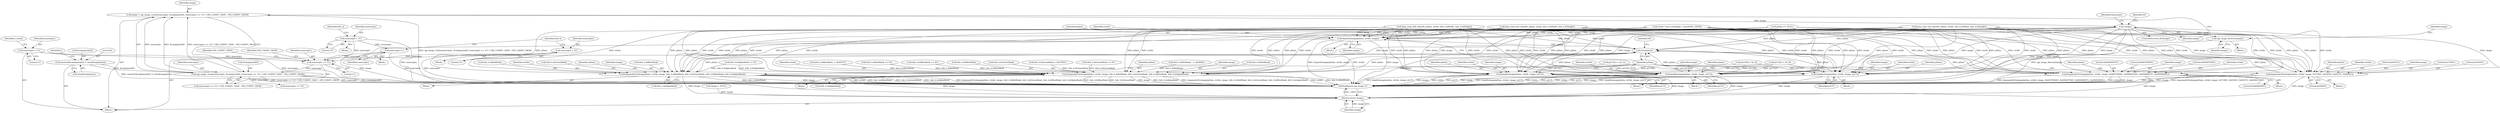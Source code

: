 digraph "0_openjpeg_da940424816e11d624362ce080bc026adffa26e8@API" {
"1000651" [label="(Call,image = opj_image_create(numcmpts, &cmptparm[0], (numcmpts == 1U) ? OPJ_CLRSPC_GRAY : OPJ_CLRSPC_SRGB))"];
"1000653" [label="(Call,opj_image_create(numcmpts, &cmptparm[0], (numcmpts == 1U) ? OPJ_CLRSPC_GRAY : OPJ_CLRSPC_SRGB))"];
"1000660" [label="(Call,numcmpts == 1U)"];
"1000140" [label="(Call,numcmpts = 1U)"];
"1000354" [label="(Call,numcmpts++)"];
"1000338" [label="(Call,numcmpts = 3U)"];
"1000333" [label="(Call,numcmpts = 3U)"];
"1000572" [label="(Call,memset(&cmptparm[0], 0, sizeof(cmptparm)))"];
"1000666" [label="(Call,!image)"];
"1000762" [label="(Call,bmp24toimage(pData, stride, image))"];
"1000974" [label="(Call,free(pData))"];
"1000978" [label="(Return,return image;)"];
"1000780" [label="(Call,bmp8toimage(pData, stride, image, pLUT))"];
"1000799" [label="(Call,bmp8toimage(pData, stride, image, pLUT))"];
"1000818" [label="(Call,bmp8toimage(pData, stride, image, pLUT))"];
"1000837" [label="(Call,bmpmask32toimage(pData, stride, image, 0x00FF0000U, 0x0000FF00U, 0x000000FFU, 0x00000000U))"];
"1000859" [label="(Call,bmpmask32toimage(pData, stride, image, Info_h.biRedMask, Info_h.biGreenMask, Info_h.biBlueMask, Info_h.biAlphaMask))"];
"1000889" [label="(Call,bmpmask16toimage(pData, stride, image, 0x7C00U, 0x03E0U, 0x001FU, 0x0000U))"];
"1000945" [label="(Call,bmpmask16toimage(pData, stride, image, Info_h.biRedMask, Info_h.biGreenMask, Info_h.biBlueMask, Info_h.biAlphaMask))"];
"1000963" [label="(Call,opj_image_destroy(image))"];
"1000779" [label="(Block,)"];
"1000339" [label="(Identifier,numcmpts)"];
"1000780" [label="(Call,bmp8toimage(pData, stride, image, pLUT))"];
"1000966" [label="(Identifier,image)"];
"1000977" [label="(Identifier,IN)"];
"1000913" [label="(Call,Info_h.biRedMask == 0U)"];
"1000782" [label="(Identifier,stride)"];
"1000801" [label="(Identifier,stride)"];
"1000515" [label="(Call,bmp_read_raw_data(IN, pData, stride, Info_h.biWidth, Info_h.biHeight))"];
"1000890" [label="(Identifier,pData)"];
"1000924" [label="(Call,Info_h.biBlueMask == 0U)"];
"1000353" [label="(Block,)"];
"1000651" [label="(Call,image = opj_image_create(numcmpts, &cmptparm[0], (numcmpts == 1U) ? OPJ_CLRSPC_GRAY : OPJ_CLRSPC_SRGB))"];
"1000858" [label="(Block,)"];
"1000652" [label="(Identifier,image)"];
"1000910" [label="(Block,)"];
"1000861" [label="(Identifier,stride)"];
"1000653" [label="(Call,opj_image_create(numcmpts, &cmptparm[0], (numcmpts == 1U) ? OPJ_CLRSPC_GRAY : OPJ_CLRSPC_SRGB))"];
"1000836" [label="(Block,)"];
"1000838" [label="(Identifier,pData)"];
"1000145" [label="(Identifier,l_result)"];
"1000955" [label="(Call,Info_h.biBlueMask)"];
"1000974" [label="(Call,free(pData))"];
"1000655" [label="(Call,&cmptparm[0])"];
"1000891" [label="(Identifier,stride)"];
"1000124" [label="(Block,)"];
"1000360" [label="(Identifier,Info_h)"];
"1000582" [label="(Identifier,i)"];
"1000762" [label="(Call,bmp24toimage(pData, stride, image))"];
"1000818" [label="(Call,bmp8toimage(pData, stride, image, pLUT))"];
"1000761" [label="(Block,)"];
"1000975" [label="(Identifier,pData)"];
"1000477" [label="(Call,stride * Info_h.biHeight * sizeof(OPJ_UINT8))"];
"1000666" [label="(Call,!image)"];
"1000965" [label="(Call,image = NULL)"];
"1000945" [label="(Call,bmpmask16toimage(pData, stride, image, Info_h.biRedMask, Info_h.biGreenMask, Info_h.biBlueMask, Info_h.biAlphaMask))"];
"1000980" [label="(MethodReturn,opj_image_t*)"];
"1000664" [label="(Identifier,OPJ_CLRSPC_SRGB)"];
"1000952" [label="(Call,Info_h.biGreenMask)"];
"1000866" [label="(Call,Info_h.biGreenMask)"];
"1000162" [label="(Call,pLUT[2] = lut_B)"];
"1000140" [label="(Call,numcmpts = 1U)"];
"1000935" [label="(Call,Info_h.biGreenMask = 0x07E0U)"];
"1000783" [label="(Identifier,image)"];
"1000958" [label="(Call,Info_h.biAlphaMask)"];
"1000860" [label="(Identifier,pData)"];
"1000665" [label="(ControlStructure,if(!image))"];
"1000821" [label="(Identifier,image)"];
"1000844" [label="(Literal,0x00000000U)"];
"1000784" [label="(Identifier,pLUT)"];
"1000896" [label="(Literal,0x0000U)"];
"1000919" [label="(Call,Info_h.biGreenMask == 0U)"];
"1000764" [label="(Identifier,stride)"];
"1000654" [label="(Identifier,numcmpts)"];
"1000573" [label="(Call,&cmptparm[0])"];
"1000765" [label="(Identifier,image)"];
"1000862" [label="(Identifier,image)"];
"1000843" [label="(Literal,0x000000FFU)"];
"1000895" [label="(Literal,0x001FU)"];
"1000962" [label="(Block,)"];
"1000841" [label="(Literal,0x00FF0000U)"];
"1000577" [label="(Literal,0)"];
"1000840" [label="(Identifier,image)"];
"1000338" [label="(Call,numcmpts = 3U)"];
"1000763" [label="(Identifier,pData)"];
"1000820" [label="(Identifier,stride)"];
"1000803" [label="(Identifier,pLUT)"];
"1000892" [label="(Identifier,image)"];
"1000332" [label="(Block,)"];
"1000869" [label="(Call,Info_h.biBlueMask)"];
"1000677" [label="(Identifier,numcmpts)"];
"1000529" [label="(Call,bmp_read_rle8_data(IN, pData, stride, Info_h.biWidth, Info_h.biHeight))"];
"1000660" [label="(Call,numcmpts == 1U)"];
"1000670" [label="(Identifier,IN)"];
"1000802" [label="(Identifier,image)"];
"1000141" [label="(Identifier,numcmpts)"];
"1000819" [label="(Identifier,pData)"];
"1000946" [label="(Identifier,pData)"];
"1000888" [label="(Block,)"];
"1000799" [label="(Call,bmp8toimage(pData, stride, image, pLUT))"];
"1000800" [label="(Identifier,pData)"];
"1000964" [label="(Identifier,image)"];
"1000842" [label="(Literal,0x0000FF00U)"];
"1000572" [label="(Call,memset(&cmptparm[0], 0, sizeof(cmptparm)))"];
"1000930" [label="(Call,Info_h.biRedMask   = 0xF800U)"];
"1000659" [label="(Call,(numcmpts == 1U) ? OPJ_CLRSPC_GRAY : OPJ_CLRSPC_SRGB)"];
"1000676" [label="(Call,numcmpts == 4U)"];
"1000822" [label="(Identifier,pLUT)"];
"1000667" [label="(Identifier,image)"];
"1000157" [label="(Call,pLUT[1] = lut_G)"];
"1000859" [label="(Call,bmpmask32toimage(pData, stride, image, Info_h.biRedMask, Info_h.biGreenMask, Info_h.biBlueMask, Info_h.biAlphaMask))"];
"1000661" [label="(Identifier,numcmpts)"];
"1000334" [label="(Identifier,numcmpts)"];
"1000662" [label="(Literal,1U)"];
"1000893" [label="(Literal,0x7C00U)"];
"1000355" [label="(Identifier,numcmpts)"];
"1000543" [label="(Call,bmp_read_rle4_data(IN, pData, stride, Info_h.biWidth, Info_h.biHeight))"];
"1000333" [label="(Call,numcmpts = 3U)"];
"1000963" [label="(Call,opj_image_destroy(image))"];
"1000978" [label="(Return,return image;)"];
"1000817" [label="(Block,)"];
"1000948" [label="(Identifier,image)"];
"1000354" [label="(Call,numcmpts++)"];
"1000578" [label="(Call,sizeof(cmptparm))"];
"1000663" [label="(Identifier,OPJ_CLRSPC_GRAY)"];
"1000142" [label="(Literal,1U)"];
"1000839" [label="(Identifier,stride)"];
"1000949" [label="(Call,Info_h.biRedMask)"];
"1000348" [label="(Call,Info_h.biAlphaMask != 0U)"];
"1000340" [label="(Literal,3U)"];
"1000798" [label="(Block,)"];
"1000894" [label="(Literal,0x03E0U)"];
"1000486" [label="(Call,pData == NULL)"];
"1000337" [label="(Block,)"];
"1000979" [label="(Identifier,image)"];
"1000152" [label="(Call,pLUT[0] = lut_R)"];
"1000781" [label="(Identifier,pData)"];
"1000335" [label="(Literal,3U)"];
"1000872" [label="(Call,Info_h.biAlphaMask)"];
"1000889" [label="(Call,bmpmask16toimage(pData, stride, image, 0x7C00U, 0x03E0U, 0x001FU, 0x0000U))"];
"1000837" [label="(Call,bmpmask32toimage(pData, stride, image, 0x00FF0000U, 0x0000FF00U, 0x000000FFU, 0x00000000U))"];
"1000345" [label="(Identifier,Info_h)"];
"1000947" [label="(Identifier,stride)"];
"1000940" [label="(Call,Info_h.biBlueMask  = 0x001FU)"];
"1000863" [label="(Call,Info_h.biRedMask)"];
"1000651" -> "1000124"  [label="AST: "];
"1000651" -> "1000653"  [label="CFG: "];
"1000652" -> "1000651"  [label="AST: "];
"1000653" -> "1000651"  [label="AST: "];
"1000667" -> "1000651"  [label="CFG: "];
"1000651" -> "1000980"  [label="DDG: opj_image_create(numcmpts, &cmptparm[0], (numcmpts == 1U) ? OPJ_CLRSPC_GRAY : OPJ_CLRSPC_SRGB)"];
"1000653" -> "1000651"  [label="DDG: numcmpts"];
"1000653" -> "1000651"  [label="DDG: &cmptparm[0]"];
"1000653" -> "1000651"  [label="DDG: (numcmpts == 1U) ? OPJ_CLRSPC_GRAY : OPJ_CLRSPC_SRGB"];
"1000651" -> "1000666"  [label="DDG: image"];
"1000653" -> "1000659"  [label="CFG: "];
"1000654" -> "1000653"  [label="AST: "];
"1000655" -> "1000653"  [label="AST: "];
"1000659" -> "1000653"  [label="AST: "];
"1000653" -> "1000980"  [label="DDG: &cmptparm[0]"];
"1000653" -> "1000980"  [label="DDG: (numcmpts == 1U) ? OPJ_CLRSPC_GRAY : OPJ_CLRSPC_SRGB"];
"1000653" -> "1000980"  [label="DDG: numcmpts"];
"1000660" -> "1000653"  [label="DDG: numcmpts"];
"1000572" -> "1000653"  [label="DDG: &cmptparm[0]"];
"1000653" -> "1000676"  [label="DDG: numcmpts"];
"1000660" -> "1000659"  [label="AST: "];
"1000660" -> "1000662"  [label="CFG: "];
"1000661" -> "1000660"  [label="AST: "];
"1000662" -> "1000660"  [label="AST: "];
"1000663" -> "1000660"  [label="CFG: "];
"1000664" -> "1000660"  [label="CFG: "];
"1000140" -> "1000660"  [label="DDG: numcmpts"];
"1000354" -> "1000660"  [label="DDG: numcmpts"];
"1000333" -> "1000660"  [label="DDG: numcmpts"];
"1000338" -> "1000660"  [label="DDG: numcmpts"];
"1000140" -> "1000124"  [label="AST: "];
"1000140" -> "1000142"  [label="CFG: "];
"1000141" -> "1000140"  [label="AST: "];
"1000142" -> "1000140"  [label="AST: "];
"1000145" -> "1000140"  [label="CFG: "];
"1000140" -> "1000980"  [label="DDG: numcmpts"];
"1000354" -> "1000353"  [label="AST: "];
"1000354" -> "1000355"  [label="CFG: "];
"1000355" -> "1000354"  [label="AST: "];
"1000360" -> "1000354"  [label="CFG: "];
"1000354" -> "1000980"  [label="DDG: numcmpts"];
"1000338" -> "1000354"  [label="DDG: numcmpts"];
"1000338" -> "1000337"  [label="AST: "];
"1000338" -> "1000340"  [label="CFG: "];
"1000339" -> "1000338"  [label="AST: "];
"1000340" -> "1000338"  [label="AST: "];
"1000345" -> "1000338"  [label="CFG: "];
"1000338" -> "1000980"  [label="DDG: numcmpts"];
"1000333" -> "1000332"  [label="AST: "];
"1000333" -> "1000335"  [label="CFG: "];
"1000334" -> "1000333"  [label="AST: "];
"1000335" -> "1000333"  [label="AST: "];
"1000360" -> "1000333"  [label="CFG: "];
"1000333" -> "1000980"  [label="DDG: numcmpts"];
"1000572" -> "1000124"  [label="AST: "];
"1000572" -> "1000578"  [label="CFG: "];
"1000573" -> "1000572"  [label="AST: "];
"1000577" -> "1000572"  [label="AST: "];
"1000578" -> "1000572"  [label="AST: "];
"1000582" -> "1000572"  [label="CFG: "];
"1000572" -> "1000980"  [label="DDG: memset(&cmptparm[0], 0, sizeof(cmptparm))"];
"1000666" -> "1000665"  [label="AST: "];
"1000666" -> "1000667"  [label="CFG: "];
"1000667" -> "1000666"  [label="AST: "];
"1000670" -> "1000666"  [label="CFG: "];
"1000677" -> "1000666"  [label="CFG: "];
"1000666" -> "1000980"  [label="DDG: !image"];
"1000666" -> "1000980"  [label="DDG: image"];
"1000666" -> "1000762"  [label="DDG: image"];
"1000666" -> "1000780"  [label="DDG: image"];
"1000666" -> "1000799"  [label="DDG: image"];
"1000666" -> "1000818"  [label="DDG: image"];
"1000666" -> "1000837"  [label="DDG: image"];
"1000666" -> "1000859"  [label="DDG: image"];
"1000666" -> "1000889"  [label="DDG: image"];
"1000666" -> "1000945"  [label="DDG: image"];
"1000666" -> "1000963"  [label="DDG: image"];
"1000762" -> "1000761"  [label="AST: "];
"1000762" -> "1000765"  [label="CFG: "];
"1000763" -> "1000762"  [label="AST: "];
"1000764" -> "1000762"  [label="AST: "];
"1000765" -> "1000762"  [label="AST: "];
"1000975" -> "1000762"  [label="CFG: "];
"1000762" -> "1000980"  [label="DDG: bmp24toimage(pData, stride, image)"];
"1000762" -> "1000980"  [label="DDG: stride"];
"1000762" -> "1000980"  [label="DDG: image"];
"1000529" -> "1000762"  [label="DDG: pData"];
"1000529" -> "1000762"  [label="DDG: stride"];
"1000543" -> "1000762"  [label="DDG: pData"];
"1000543" -> "1000762"  [label="DDG: stride"];
"1000515" -> "1000762"  [label="DDG: pData"];
"1000515" -> "1000762"  [label="DDG: stride"];
"1000486" -> "1000762"  [label="DDG: pData"];
"1000477" -> "1000762"  [label="DDG: stride"];
"1000762" -> "1000974"  [label="DDG: pData"];
"1000762" -> "1000978"  [label="DDG: image"];
"1000974" -> "1000124"  [label="AST: "];
"1000974" -> "1000975"  [label="CFG: "];
"1000975" -> "1000974"  [label="AST: "];
"1000977" -> "1000974"  [label="CFG: "];
"1000974" -> "1000980"  [label="DDG: pData"];
"1000837" -> "1000974"  [label="DDG: pData"];
"1000780" -> "1000974"  [label="DDG: pData"];
"1000889" -> "1000974"  [label="DDG: pData"];
"1000799" -> "1000974"  [label="DDG: pData"];
"1000859" -> "1000974"  [label="DDG: pData"];
"1000543" -> "1000974"  [label="DDG: pData"];
"1000818" -> "1000974"  [label="DDG: pData"];
"1000515" -> "1000974"  [label="DDG: pData"];
"1000486" -> "1000974"  [label="DDG: pData"];
"1000945" -> "1000974"  [label="DDG: pData"];
"1000529" -> "1000974"  [label="DDG: pData"];
"1000978" -> "1000124"  [label="AST: "];
"1000978" -> "1000979"  [label="CFG: "];
"1000979" -> "1000978"  [label="AST: "];
"1000980" -> "1000978"  [label="CFG: "];
"1000978" -> "1000980"  [label="DDG: <RET>"];
"1000979" -> "1000978"  [label="DDG: image"];
"1000780" -> "1000978"  [label="DDG: image"];
"1000799" -> "1000978"  [label="DDG: image"];
"1000889" -> "1000978"  [label="DDG: image"];
"1000945" -> "1000978"  [label="DDG: image"];
"1000965" -> "1000978"  [label="DDG: image"];
"1000859" -> "1000978"  [label="DDG: image"];
"1000837" -> "1000978"  [label="DDG: image"];
"1000818" -> "1000978"  [label="DDG: image"];
"1000780" -> "1000779"  [label="AST: "];
"1000780" -> "1000784"  [label="CFG: "];
"1000781" -> "1000780"  [label="AST: "];
"1000782" -> "1000780"  [label="AST: "];
"1000783" -> "1000780"  [label="AST: "];
"1000784" -> "1000780"  [label="AST: "];
"1000975" -> "1000780"  [label="CFG: "];
"1000780" -> "1000980"  [label="DDG: bmp8toimage(pData, stride, image, pLUT)"];
"1000780" -> "1000980"  [label="DDG: image"];
"1000780" -> "1000980"  [label="DDG: stride"];
"1000780" -> "1000980"  [label="DDG: pLUT"];
"1000529" -> "1000780"  [label="DDG: pData"];
"1000529" -> "1000780"  [label="DDG: stride"];
"1000543" -> "1000780"  [label="DDG: pData"];
"1000543" -> "1000780"  [label="DDG: stride"];
"1000515" -> "1000780"  [label="DDG: pData"];
"1000515" -> "1000780"  [label="DDG: stride"];
"1000486" -> "1000780"  [label="DDG: pData"];
"1000477" -> "1000780"  [label="DDG: stride"];
"1000157" -> "1000780"  [label="DDG: pLUT[1]"];
"1000152" -> "1000780"  [label="DDG: pLUT[0]"];
"1000162" -> "1000780"  [label="DDG: pLUT[2]"];
"1000799" -> "1000798"  [label="AST: "];
"1000799" -> "1000803"  [label="CFG: "];
"1000800" -> "1000799"  [label="AST: "];
"1000801" -> "1000799"  [label="AST: "];
"1000802" -> "1000799"  [label="AST: "];
"1000803" -> "1000799"  [label="AST: "];
"1000975" -> "1000799"  [label="CFG: "];
"1000799" -> "1000980"  [label="DDG: pLUT"];
"1000799" -> "1000980"  [label="DDG: image"];
"1000799" -> "1000980"  [label="DDG: bmp8toimage(pData, stride, image, pLUT)"];
"1000799" -> "1000980"  [label="DDG: stride"];
"1000529" -> "1000799"  [label="DDG: pData"];
"1000529" -> "1000799"  [label="DDG: stride"];
"1000543" -> "1000799"  [label="DDG: pData"];
"1000543" -> "1000799"  [label="DDG: stride"];
"1000515" -> "1000799"  [label="DDG: pData"];
"1000515" -> "1000799"  [label="DDG: stride"];
"1000486" -> "1000799"  [label="DDG: pData"];
"1000477" -> "1000799"  [label="DDG: stride"];
"1000157" -> "1000799"  [label="DDG: pLUT[1]"];
"1000152" -> "1000799"  [label="DDG: pLUT[0]"];
"1000162" -> "1000799"  [label="DDG: pLUT[2]"];
"1000818" -> "1000817"  [label="AST: "];
"1000818" -> "1000822"  [label="CFG: "];
"1000819" -> "1000818"  [label="AST: "];
"1000820" -> "1000818"  [label="AST: "];
"1000821" -> "1000818"  [label="AST: "];
"1000822" -> "1000818"  [label="AST: "];
"1000975" -> "1000818"  [label="CFG: "];
"1000818" -> "1000980"  [label="DDG: bmp8toimage(pData, stride, image, pLUT)"];
"1000818" -> "1000980"  [label="DDG: stride"];
"1000818" -> "1000980"  [label="DDG: pLUT"];
"1000818" -> "1000980"  [label="DDG: image"];
"1000529" -> "1000818"  [label="DDG: pData"];
"1000529" -> "1000818"  [label="DDG: stride"];
"1000543" -> "1000818"  [label="DDG: pData"];
"1000543" -> "1000818"  [label="DDG: stride"];
"1000515" -> "1000818"  [label="DDG: pData"];
"1000515" -> "1000818"  [label="DDG: stride"];
"1000486" -> "1000818"  [label="DDG: pData"];
"1000477" -> "1000818"  [label="DDG: stride"];
"1000157" -> "1000818"  [label="DDG: pLUT[1]"];
"1000152" -> "1000818"  [label="DDG: pLUT[0]"];
"1000162" -> "1000818"  [label="DDG: pLUT[2]"];
"1000837" -> "1000836"  [label="AST: "];
"1000837" -> "1000844"  [label="CFG: "];
"1000838" -> "1000837"  [label="AST: "];
"1000839" -> "1000837"  [label="AST: "];
"1000840" -> "1000837"  [label="AST: "];
"1000841" -> "1000837"  [label="AST: "];
"1000842" -> "1000837"  [label="AST: "];
"1000843" -> "1000837"  [label="AST: "];
"1000844" -> "1000837"  [label="AST: "];
"1000975" -> "1000837"  [label="CFG: "];
"1000837" -> "1000980"  [label="DDG: stride"];
"1000837" -> "1000980"  [label="DDG: image"];
"1000837" -> "1000980"  [label="DDG: bmpmask32toimage(pData, stride, image, 0x00FF0000U, 0x0000FF00U, 0x000000FFU, 0x00000000U)"];
"1000529" -> "1000837"  [label="DDG: pData"];
"1000529" -> "1000837"  [label="DDG: stride"];
"1000543" -> "1000837"  [label="DDG: pData"];
"1000543" -> "1000837"  [label="DDG: stride"];
"1000515" -> "1000837"  [label="DDG: pData"];
"1000515" -> "1000837"  [label="DDG: stride"];
"1000486" -> "1000837"  [label="DDG: pData"];
"1000477" -> "1000837"  [label="DDG: stride"];
"1000859" -> "1000858"  [label="AST: "];
"1000859" -> "1000872"  [label="CFG: "];
"1000860" -> "1000859"  [label="AST: "];
"1000861" -> "1000859"  [label="AST: "];
"1000862" -> "1000859"  [label="AST: "];
"1000863" -> "1000859"  [label="AST: "];
"1000866" -> "1000859"  [label="AST: "];
"1000869" -> "1000859"  [label="AST: "];
"1000872" -> "1000859"  [label="AST: "];
"1000975" -> "1000859"  [label="CFG: "];
"1000859" -> "1000980"  [label="DDG: Info_h.biGreenMask"];
"1000859" -> "1000980"  [label="DDG: Info_h.biAlphaMask"];
"1000859" -> "1000980"  [label="DDG: bmpmask32toimage(pData, stride, image, Info_h.biRedMask, Info_h.biGreenMask, Info_h.biBlueMask, Info_h.biAlphaMask)"];
"1000859" -> "1000980"  [label="DDG: Info_h.biRedMask"];
"1000859" -> "1000980"  [label="DDG: image"];
"1000859" -> "1000980"  [label="DDG: stride"];
"1000859" -> "1000980"  [label="DDG: Info_h.biBlueMask"];
"1000529" -> "1000859"  [label="DDG: pData"];
"1000529" -> "1000859"  [label="DDG: stride"];
"1000543" -> "1000859"  [label="DDG: pData"];
"1000543" -> "1000859"  [label="DDG: stride"];
"1000515" -> "1000859"  [label="DDG: pData"];
"1000515" -> "1000859"  [label="DDG: stride"];
"1000486" -> "1000859"  [label="DDG: pData"];
"1000477" -> "1000859"  [label="DDG: stride"];
"1000348" -> "1000859"  [label="DDG: Info_h.biAlphaMask"];
"1000889" -> "1000888"  [label="AST: "];
"1000889" -> "1000896"  [label="CFG: "];
"1000890" -> "1000889"  [label="AST: "];
"1000891" -> "1000889"  [label="AST: "];
"1000892" -> "1000889"  [label="AST: "];
"1000893" -> "1000889"  [label="AST: "];
"1000894" -> "1000889"  [label="AST: "];
"1000895" -> "1000889"  [label="AST: "];
"1000896" -> "1000889"  [label="AST: "];
"1000975" -> "1000889"  [label="CFG: "];
"1000889" -> "1000980"  [label="DDG: stride"];
"1000889" -> "1000980"  [label="DDG: image"];
"1000889" -> "1000980"  [label="DDG: bmpmask16toimage(pData, stride, image, 0x7C00U, 0x03E0U, 0x001FU, 0x0000U)"];
"1000529" -> "1000889"  [label="DDG: pData"];
"1000529" -> "1000889"  [label="DDG: stride"];
"1000543" -> "1000889"  [label="DDG: pData"];
"1000543" -> "1000889"  [label="DDG: stride"];
"1000515" -> "1000889"  [label="DDG: pData"];
"1000515" -> "1000889"  [label="DDG: stride"];
"1000486" -> "1000889"  [label="DDG: pData"];
"1000477" -> "1000889"  [label="DDG: stride"];
"1000945" -> "1000910"  [label="AST: "];
"1000945" -> "1000958"  [label="CFG: "];
"1000946" -> "1000945"  [label="AST: "];
"1000947" -> "1000945"  [label="AST: "];
"1000948" -> "1000945"  [label="AST: "];
"1000949" -> "1000945"  [label="AST: "];
"1000952" -> "1000945"  [label="AST: "];
"1000955" -> "1000945"  [label="AST: "];
"1000958" -> "1000945"  [label="AST: "];
"1000975" -> "1000945"  [label="CFG: "];
"1000945" -> "1000980"  [label="DDG: Info_h.biGreenMask"];
"1000945" -> "1000980"  [label="DDG: image"];
"1000945" -> "1000980"  [label="DDG: Info_h.biAlphaMask"];
"1000945" -> "1000980"  [label="DDG: bmpmask16toimage(pData, stride, image, Info_h.biRedMask, Info_h.biGreenMask, Info_h.biBlueMask, Info_h.biAlphaMask)"];
"1000945" -> "1000980"  [label="DDG: stride"];
"1000945" -> "1000980"  [label="DDG: Info_h.biRedMask"];
"1000945" -> "1000980"  [label="DDG: Info_h.biBlueMask"];
"1000529" -> "1000945"  [label="DDG: pData"];
"1000529" -> "1000945"  [label="DDG: stride"];
"1000543" -> "1000945"  [label="DDG: pData"];
"1000543" -> "1000945"  [label="DDG: stride"];
"1000515" -> "1000945"  [label="DDG: pData"];
"1000515" -> "1000945"  [label="DDG: stride"];
"1000486" -> "1000945"  [label="DDG: pData"];
"1000477" -> "1000945"  [label="DDG: stride"];
"1000913" -> "1000945"  [label="DDG: Info_h.biRedMask"];
"1000930" -> "1000945"  [label="DDG: Info_h.biRedMask"];
"1000919" -> "1000945"  [label="DDG: Info_h.biGreenMask"];
"1000935" -> "1000945"  [label="DDG: Info_h.biGreenMask"];
"1000924" -> "1000945"  [label="DDG: Info_h.biBlueMask"];
"1000940" -> "1000945"  [label="DDG: Info_h.biBlueMask"];
"1000348" -> "1000945"  [label="DDG: Info_h.biAlphaMask"];
"1000963" -> "1000962"  [label="AST: "];
"1000963" -> "1000964"  [label="CFG: "];
"1000964" -> "1000963"  [label="AST: "];
"1000966" -> "1000963"  [label="CFG: "];
"1000963" -> "1000980"  [label="DDG: opj_image_destroy(image)"];
}
